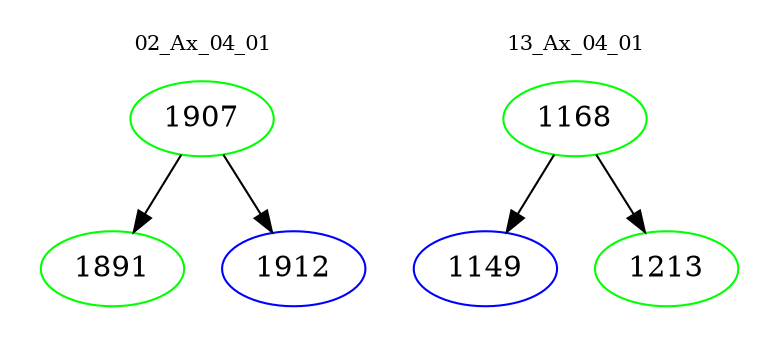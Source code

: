 digraph{
subgraph cluster_0 {
color = white
label = "02_Ax_04_01";
fontsize=10;
T0_1907 [label="1907", color="green"]
T0_1907 -> T0_1891 [color="black"]
T0_1891 [label="1891", color="green"]
T0_1907 -> T0_1912 [color="black"]
T0_1912 [label="1912", color="blue"]
}
subgraph cluster_1 {
color = white
label = "13_Ax_04_01";
fontsize=10;
T1_1168 [label="1168", color="green"]
T1_1168 -> T1_1149 [color="black"]
T1_1149 [label="1149", color="blue"]
T1_1168 -> T1_1213 [color="black"]
T1_1213 [label="1213", color="green"]
}
}
